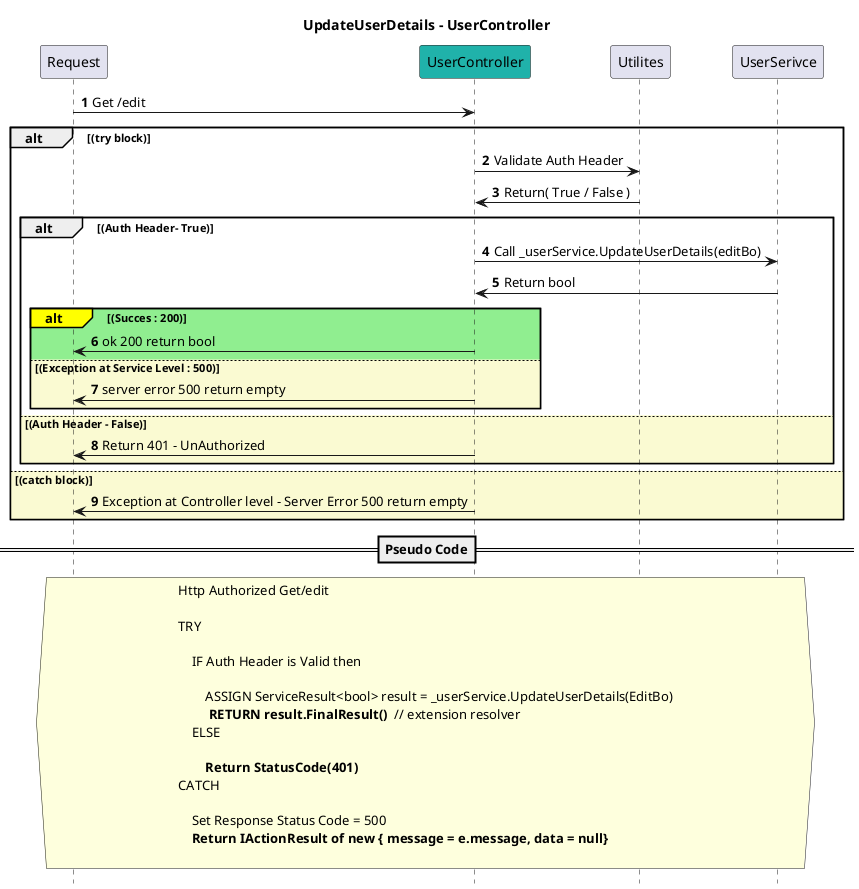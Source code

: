 @startuml

title UpdateUserDetails - UserController
autonumber
hide footbox

participant Request
participant UserController #LightSeaGreen
participant Utilites 
participant UserSerivce 

Request -> UserController : Get /edit

alt (try block)

    UserController -> Utilites : Validate Auth Header
    Utilites -> UserController : Return( True / False )

    alt (Auth Header- True)

        UserController -> UserSerivce : Call _userService.UpdateUserDetails(editBo)
        UserSerivce -> UserController : Return bool

        alt#Yellow #LightGreen (Succes : 200)

            UserController -> Request : ok 200 return bool

        else #LightGoldenRodYellow (Exception at Service Level : 500)

            UserController -> Request : server error 500 return empty
        end

    else #LightGoldenRodYellow (Auth Header - False)

     UserController -> Request :Return 401 - UnAuthorized 

    end

else #LightGoldenRodYellow (catch block)
    UserController -> Request : Exception at Controller level - Server Error 500 return empty
end


==Pseudo Code==

hnote across
Http Authorized Get/edit

TRY

    IF Auth Header is Valid then

        ASSIGN ServiceResult<bool> result = _userService.UpdateUserDetails(EditBo)
        ** RETURN result.FinalResult() ** // extension resolver
    ELSE

        **Return StatusCode(401)**
CATCH

    Set Response Status Code = 500
    **Return IActionResult of new { message = e.message, data = null}**

end note

@enduml